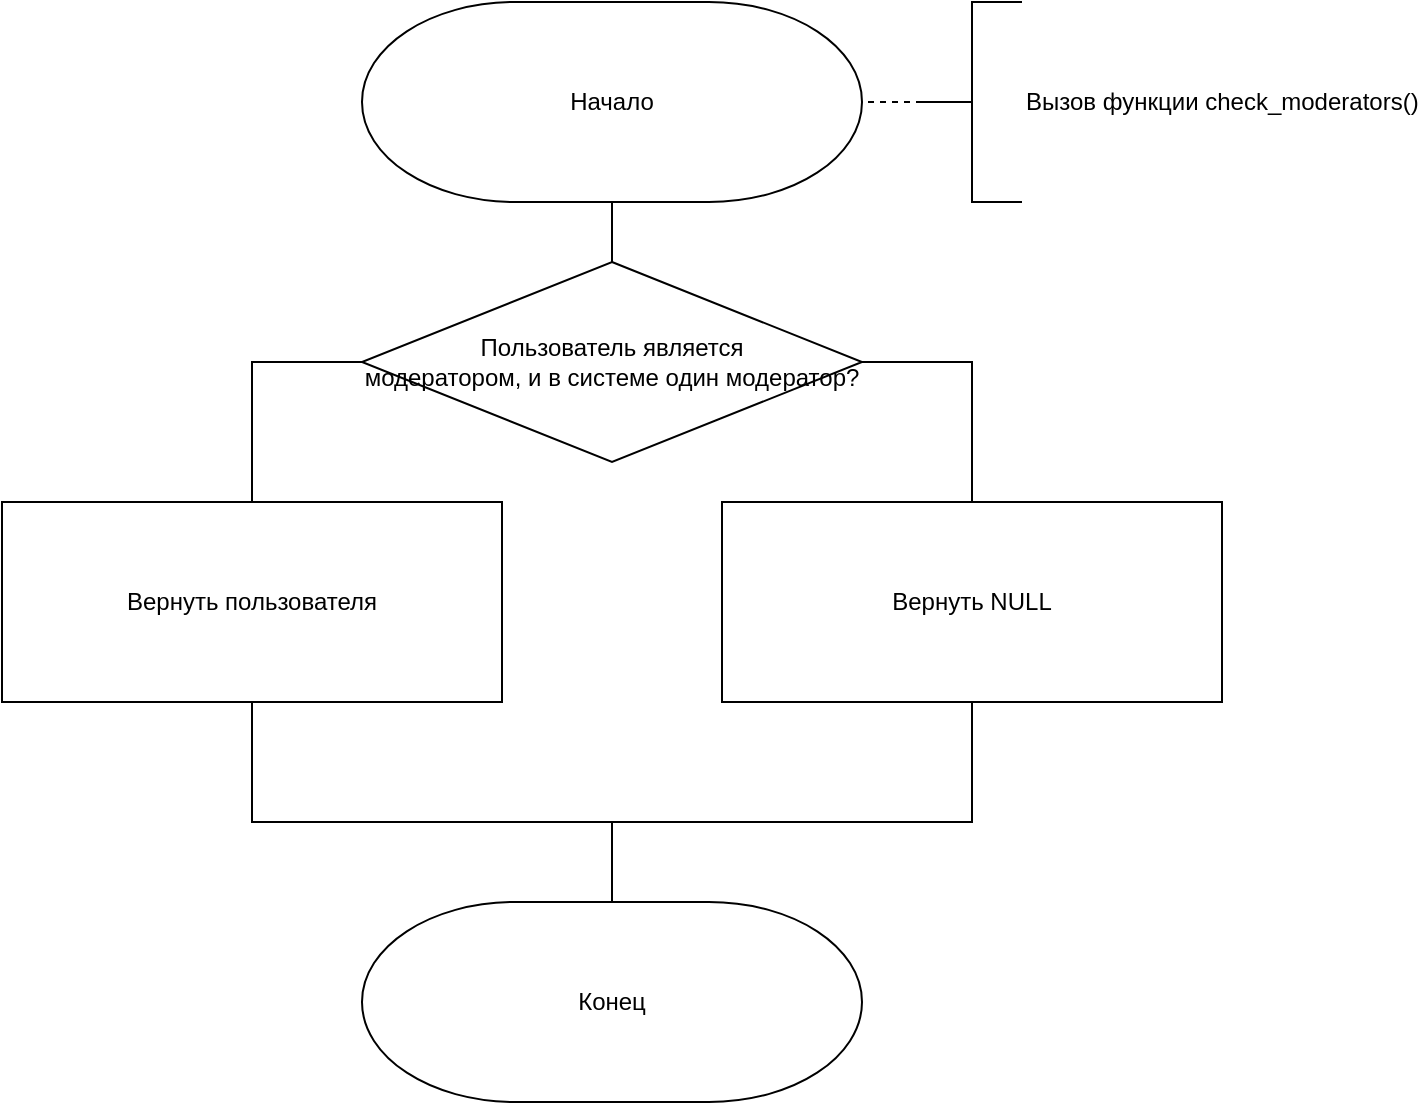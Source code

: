 <mxfile version="20.3.0" type="device"><diagram id="OhmsiPSHR1PbER3yhF8q" name="Page-1"><mxGraphModel dx="1348" dy="764" grid="1" gridSize="10" guides="1" tooltips="1" connect="1" arrows="1" fold="1" page="1" pageScale="1" pageWidth="827" pageHeight="1169" math="0" shadow="0"><root><mxCell id="0"/><mxCell id="1" parent="0"/><mxCell id="OB9yoaiv7kOts4NsiRSX-8" style="edgeStyle=orthogonalEdgeStyle;rounded=0;orthogonalLoop=1;jettySize=auto;html=1;exitX=0.5;exitY=1;exitDx=0;exitDy=0;exitPerimeter=0;entryX=0.5;entryY=0;entryDx=0;entryDy=0;entryPerimeter=0;endArrow=none;endFill=0;strokeWidth=1;" edge="1" parent="1" source="OB9yoaiv7kOts4NsiRSX-1" target="OB9yoaiv7kOts4NsiRSX-4"><mxGeometry relative="1" as="geometry"/></mxCell><mxCell id="OB9yoaiv7kOts4NsiRSX-1" value="Начало" style="strokeWidth=1;html=1;shape=mxgraph.flowchart.terminator;whiteSpace=wrap;" vertex="1" parent="1"><mxGeometry x="250" y="60" width="250" height="100" as="geometry"/></mxCell><mxCell id="OB9yoaiv7kOts4NsiRSX-2" value="Конец" style="strokeWidth=1;html=1;shape=mxgraph.flowchart.terminator;whiteSpace=wrap;" vertex="1" parent="1"><mxGeometry x="250" y="510" width="250" height="100" as="geometry"/></mxCell><mxCell id="OB9yoaiv7kOts4NsiRSX-7" value="" style="edgeStyle=orthogonalEdgeStyle;rounded=0;orthogonalLoop=1;jettySize=auto;html=1;dashed=1;endArrow=none;endFill=0;strokeWidth=1;" edge="1" parent="1" source="OB9yoaiv7kOts4NsiRSX-3" target="OB9yoaiv7kOts4NsiRSX-1"><mxGeometry relative="1" as="geometry"><Array as="points"><mxPoint x="390" y="150"/><mxPoint x="390" y="150"/></Array></mxGeometry></mxCell><mxCell id="OB9yoaiv7kOts4NsiRSX-3" value="Вызов функции check_moderators()" style="strokeWidth=1;html=1;shape=mxgraph.flowchart.annotation_2;align=left;labelPosition=right;pointerEvents=1;" vertex="1" parent="1"><mxGeometry x="530" y="60" width="50" height="100" as="geometry"/></mxCell><mxCell id="OB9yoaiv7kOts4NsiRSX-9" style="edgeStyle=orthogonalEdgeStyle;rounded=0;orthogonalLoop=1;jettySize=auto;html=1;exitX=1;exitY=0.5;exitDx=0;exitDy=0;exitPerimeter=0;entryX=0.5;entryY=0;entryDx=0;entryDy=0;endArrow=none;endFill=0;strokeWidth=1;" edge="1" parent="1" source="OB9yoaiv7kOts4NsiRSX-4" target="OB9yoaiv7kOts4NsiRSX-5"><mxGeometry relative="1" as="geometry"/></mxCell><mxCell id="OB9yoaiv7kOts4NsiRSX-16" style="edgeStyle=orthogonalEdgeStyle;rounded=0;orthogonalLoop=1;jettySize=auto;html=1;exitX=0;exitY=0.5;exitDx=0;exitDy=0;exitPerimeter=0;entryX=0.5;entryY=0;entryDx=0;entryDy=0;strokeWidth=1;endArrow=none;endFill=0;" edge="1" parent="1" source="OB9yoaiv7kOts4NsiRSX-4" target="OB9yoaiv7kOts4NsiRSX-6"><mxGeometry relative="1" as="geometry"/></mxCell><mxCell id="OB9yoaiv7kOts4NsiRSX-4" value="&lt;div&gt;Пользователь является&lt;/div&gt;&lt;div&gt;модератором, и в системе один модератор?&lt;/div&gt;" style="strokeWidth=1;html=1;shape=mxgraph.flowchart.decision;whiteSpace=wrap;" vertex="1" parent="1"><mxGeometry x="250" y="190" width="250" height="100" as="geometry"/></mxCell><mxCell id="OB9yoaiv7kOts4NsiRSX-12" style="edgeStyle=orthogonalEdgeStyle;rounded=0;orthogonalLoop=1;jettySize=auto;html=1;exitX=0.5;exitY=1;exitDx=0;exitDy=0;endArrow=none;endFill=0;strokeWidth=1;entryX=0.5;entryY=0;entryDx=0;entryDy=0;entryPerimeter=0;" edge="1" parent="1" source="OB9yoaiv7kOts4NsiRSX-5" target="OB9yoaiv7kOts4NsiRSX-2"><mxGeometry relative="1" as="geometry"><mxPoint x="310" y="450" as="targetPoint"/><Array as="points"><mxPoint x="555" y="470"/><mxPoint x="375" y="470"/></Array></mxGeometry></mxCell><mxCell id="OB9yoaiv7kOts4NsiRSX-5" value="Вернуть NULL" style="rounded=0;whiteSpace=wrap;html=1;strokeWidth=1;" vertex="1" parent="1"><mxGeometry x="430" y="310" width="250" height="100" as="geometry"/></mxCell><mxCell id="OB9yoaiv7kOts4NsiRSX-11" style="edgeStyle=orthogonalEdgeStyle;rounded=0;orthogonalLoop=1;jettySize=auto;html=1;exitX=0.5;exitY=1;exitDx=0;exitDy=0;entryX=0.5;entryY=0;entryDx=0;entryDy=0;entryPerimeter=0;endArrow=none;endFill=0;strokeWidth=1;" edge="1" parent="1" source="OB9yoaiv7kOts4NsiRSX-6" target="OB9yoaiv7kOts4NsiRSX-2"><mxGeometry relative="1" as="geometry"><Array as="points"><mxPoint x="195" y="470"/><mxPoint x="375" y="470"/></Array></mxGeometry></mxCell><mxCell id="OB9yoaiv7kOts4NsiRSX-6" value="Вернуть пользователя" style="rounded=0;whiteSpace=wrap;html=1;strokeWidth=1;" vertex="1" parent="1"><mxGeometry x="70" y="310" width="250" height="100" as="geometry"/></mxCell></root></mxGraphModel></diagram></mxfile>